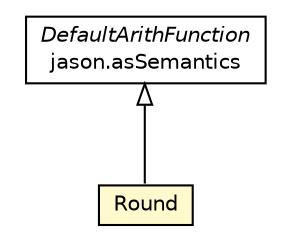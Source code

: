 #!/usr/local/bin/dot
#
# Class diagram 
# Generated by UMLGraph version R5_6_6-1-g9240c4 (http://www.umlgraph.org/)
#

digraph G {
	edge [fontname="Helvetica",fontsize=10,labelfontname="Helvetica",labelfontsize=10];
	node [fontname="Helvetica",fontsize=10,shape=plaintext];
	nodesep=0.25;
	ranksep=0.5;
	// jason.asSemantics.DefaultArithFunction
	c43522 [label=<<table title="jason.asSemantics.DefaultArithFunction" border="0" cellborder="1" cellspacing="0" cellpadding="2" port="p" href="../asSemantics/DefaultArithFunction.html">
		<tr><td><table border="0" cellspacing="0" cellpadding="1">
<tr><td align="center" balign="center"><font face="Helvetica-Oblique"> DefaultArithFunction </font></td></tr>
<tr><td align="center" balign="center"> jason.asSemantics </td></tr>
		</table></td></tr>
		</table>>, URL="../asSemantics/DefaultArithFunction.html", fontname="Helvetica", fontcolor="black", fontsize=10.0];
	// jason.functions.Round
	c43620 [label=<<table title="jason.functions.Round" border="0" cellborder="1" cellspacing="0" cellpadding="2" port="p" bgcolor="lemonChiffon" href="./Round.html">
		<tr><td><table border="0" cellspacing="0" cellpadding="1">
<tr><td align="center" balign="center"> Round </td></tr>
		</table></td></tr>
		</table>>, URL="./Round.html", fontname="Helvetica", fontcolor="black", fontsize=10.0];
	//jason.functions.Round extends jason.asSemantics.DefaultArithFunction
	c43522:p -> c43620:p [dir=back,arrowtail=empty];
}


